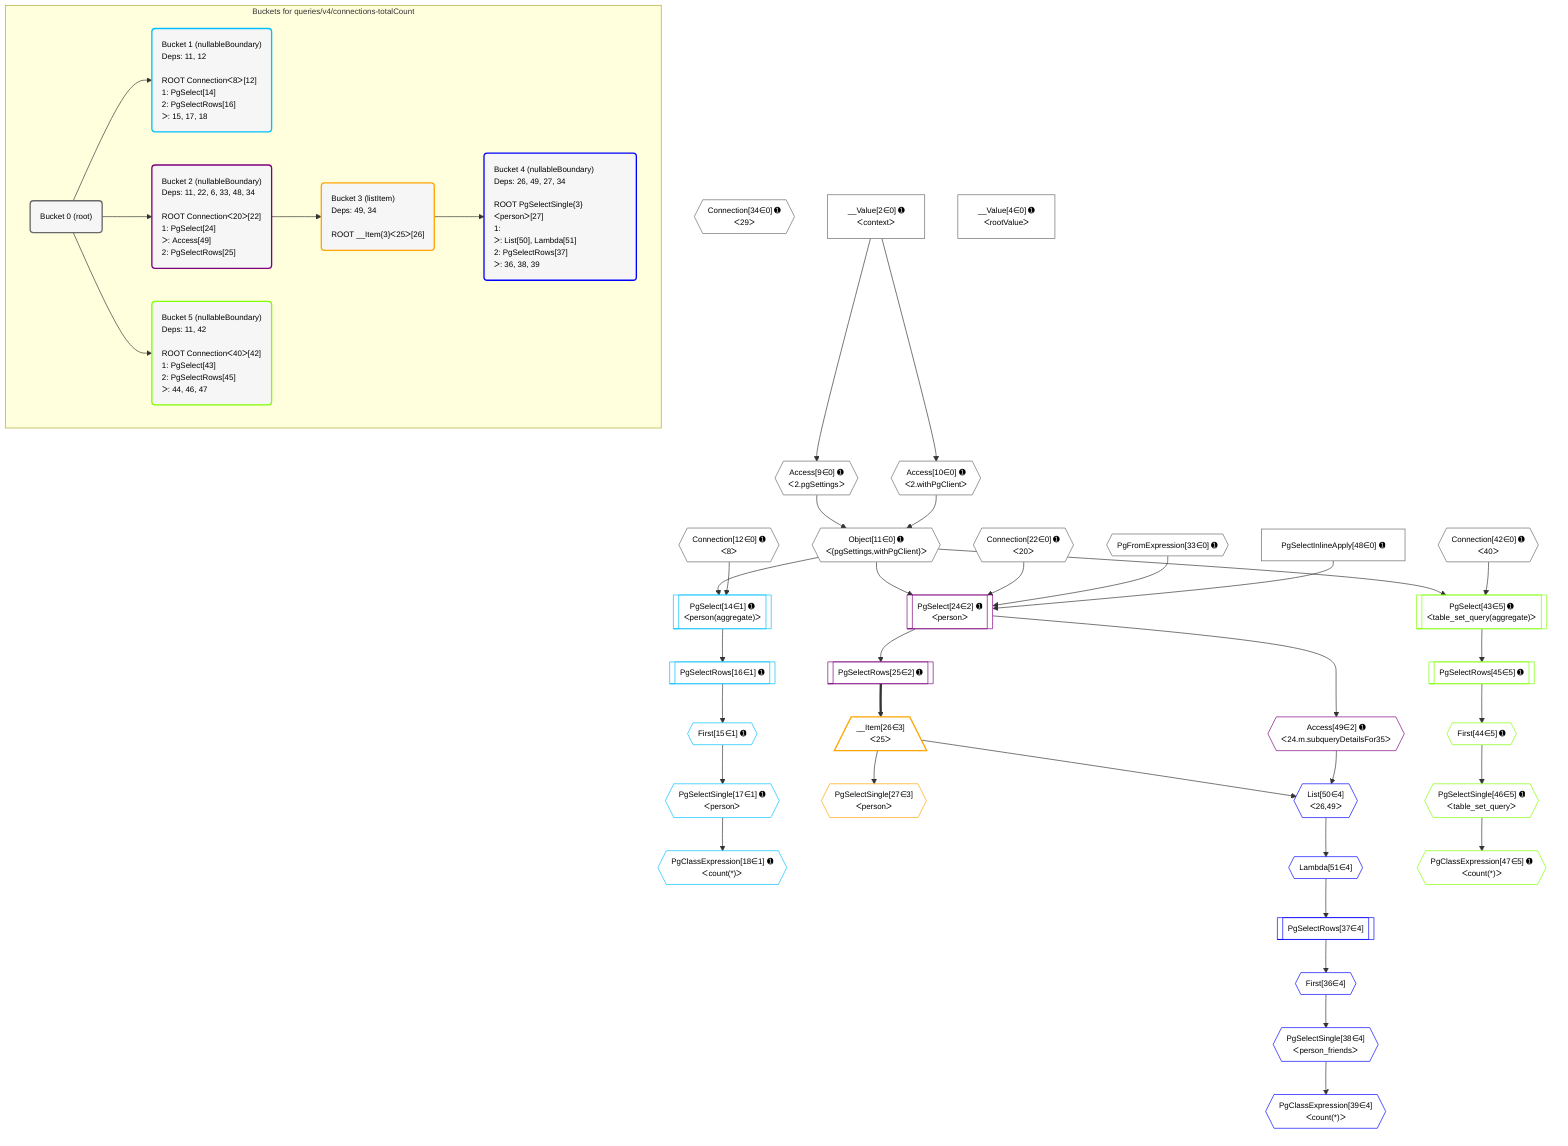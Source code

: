%%{init: {'themeVariables': { 'fontSize': '12px'}}}%%
graph TD
    classDef path fill:#eee,stroke:#000,color:#000
    classDef plan fill:#fff,stroke-width:1px,color:#000
    classDef itemplan fill:#fff,stroke-width:2px,color:#000
    classDef unbatchedplan fill:#dff,stroke-width:1px,color:#000
    classDef sideeffectplan fill:#fcc,stroke-width:2px,color:#000
    classDef bucket fill:#f6f6f6,color:#000,stroke-width:2px,text-align:left


    %% plan dependencies
    Connection12{{"Connection[12∈0] ➊<br />ᐸ8ᐳ"}}:::plan
    Connection22{{"Connection[22∈0] ➊<br />ᐸ20ᐳ"}}:::plan
    Connection34{{"Connection[34∈0] ➊<br />ᐸ29ᐳ"}}:::plan
    Connection42{{"Connection[42∈0] ➊<br />ᐸ40ᐳ"}}:::plan
    Object11{{"Object[11∈0] ➊<br />ᐸ{pgSettings,withPgClient}ᐳ"}}:::plan
    Access9{{"Access[9∈0] ➊<br />ᐸ2.pgSettingsᐳ"}}:::plan
    Access10{{"Access[10∈0] ➊<br />ᐸ2.withPgClientᐳ"}}:::plan
    Access9 & Access10 --> Object11
    __Value2["__Value[2∈0] ➊<br />ᐸcontextᐳ"]:::plan
    __Value2 --> Access9
    __Value2 --> Access10
    __Value4["__Value[4∈0] ➊<br />ᐸrootValueᐳ"]:::plan
    PgFromExpression33{{"PgFromExpression[33∈0] ➊"}}:::plan
    PgSelectInlineApply48["PgSelectInlineApply[48∈0] ➊"]:::plan
    PgSelect14[["PgSelect[14∈1] ➊<br />ᐸperson(aggregate)ᐳ"]]:::plan
    Object11 & Connection12 --> PgSelect14
    First15{{"First[15∈1] ➊"}}:::plan
    PgSelectRows16[["PgSelectRows[16∈1] ➊"]]:::plan
    PgSelectRows16 --> First15
    PgSelect14 --> PgSelectRows16
    PgSelectSingle17{{"PgSelectSingle[17∈1] ➊<br />ᐸpersonᐳ"}}:::plan
    First15 --> PgSelectSingle17
    PgClassExpression18{{"PgClassExpression[18∈1] ➊<br />ᐸcount(*)ᐳ"}}:::plan
    PgSelectSingle17 --> PgClassExpression18
    PgSelect24[["PgSelect[24∈2] ➊<br />ᐸpersonᐳ"]]:::plan
    Object11 & Connection22 & PgFromExpression33 & PgSelectInlineApply48 --> PgSelect24
    PgSelectRows25[["PgSelectRows[25∈2] ➊"]]:::plan
    PgSelect24 --> PgSelectRows25
    Access49{{"Access[49∈2] ➊<br />ᐸ24.m.subqueryDetailsFor35ᐳ"}}:::plan
    PgSelect24 --> Access49
    __Item26[/"__Item[26∈3]<br />ᐸ25ᐳ"\]:::itemplan
    PgSelectRows25 ==> __Item26
    PgSelectSingle27{{"PgSelectSingle[27∈3]<br />ᐸpersonᐳ"}}:::plan
    __Item26 --> PgSelectSingle27
    List50{{"List[50∈4]<br />ᐸ26,49ᐳ"}}:::plan
    __Item26 & Access49 --> List50
    First36{{"First[36∈4]"}}:::plan
    PgSelectRows37[["PgSelectRows[37∈4]"]]:::plan
    PgSelectRows37 --> First36
    Lambda51{{"Lambda[51∈4]"}}:::plan
    Lambda51 --> PgSelectRows37
    PgSelectSingle38{{"PgSelectSingle[38∈4]<br />ᐸperson_friendsᐳ"}}:::plan
    First36 --> PgSelectSingle38
    PgClassExpression39{{"PgClassExpression[39∈4]<br />ᐸcount(*)ᐳ"}}:::plan
    PgSelectSingle38 --> PgClassExpression39
    List50 --> Lambda51
    PgSelect43[["PgSelect[43∈5] ➊<br />ᐸtable_set_query(aggregate)ᐳ"]]:::plan
    Object11 & Connection42 --> PgSelect43
    First44{{"First[44∈5] ➊"}}:::plan
    PgSelectRows45[["PgSelectRows[45∈5] ➊"]]:::plan
    PgSelectRows45 --> First44
    PgSelect43 --> PgSelectRows45
    PgSelectSingle46{{"PgSelectSingle[46∈5] ➊<br />ᐸtable_set_queryᐳ"}}:::plan
    First44 --> PgSelectSingle46
    PgClassExpression47{{"PgClassExpression[47∈5] ➊<br />ᐸcount(*)ᐳ"}}:::plan
    PgSelectSingle46 --> PgClassExpression47

    %% define steps

    subgraph "Buckets for queries/v4/connections-totalCount"
    Bucket0("Bucket 0 (root)"):::bucket
    classDef bucket0 stroke:#696969
    class Bucket0,__Value2,__Value4,Access9,Access10,Object11,Connection12,Connection22,PgFromExpression33,Connection34,Connection42,PgSelectInlineApply48 bucket0
    Bucket1("Bucket 1 (nullableBoundary)<br />Deps: 11, 12<br /><br />ROOT Connectionᐸ8ᐳ[12]<br />1: PgSelect[14]<br />2: PgSelectRows[16]<br />ᐳ: 15, 17, 18"):::bucket
    classDef bucket1 stroke:#00bfff
    class Bucket1,PgSelect14,First15,PgSelectRows16,PgSelectSingle17,PgClassExpression18 bucket1
    Bucket2("Bucket 2 (nullableBoundary)<br />Deps: 11, 22, 6, 33, 48, 34<br /><br />ROOT Connectionᐸ20ᐳ[22]<br />1: PgSelect[24]<br />ᐳ: Access[49]<br />2: PgSelectRows[25]"):::bucket
    classDef bucket2 stroke:#7f007f
    class Bucket2,PgSelect24,PgSelectRows25,Access49 bucket2
    Bucket3("Bucket 3 (listItem)<br />Deps: 49, 34<br /><br />ROOT __Item{3}ᐸ25ᐳ[26]"):::bucket
    classDef bucket3 stroke:#ffa500
    class Bucket3,__Item26,PgSelectSingle27 bucket3
    Bucket4("Bucket 4 (nullableBoundary)<br />Deps: 26, 49, 27, 34<br /><br />ROOT PgSelectSingle{3}ᐸpersonᐳ[27]<br />1: <br />ᐳ: List[50], Lambda[51]<br />2: PgSelectRows[37]<br />ᐳ: 36, 38, 39"):::bucket
    classDef bucket4 stroke:#0000ff
    class Bucket4,First36,PgSelectRows37,PgSelectSingle38,PgClassExpression39,List50,Lambda51 bucket4
    Bucket5("Bucket 5 (nullableBoundary)<br />Deps: 11, 42<br /><br />ROOT Connectionᐸ40ᐳ[42]<br />1: PgSelect[43]<br />2: PgSelectRows[45]<br />ᐳ: 44, 46, 47"):::bucket
    classDef bucket5 stroke:#7fff00
    class Bucket5,PgSelect43,First44,PgSelectRows45,PgSelectSingle46,PgClassExpression47 bucket5
    Bucket0 --> Bucket1 & Bucket2 & Bucket5
    Bucket2 --> Bucket3
    Bucket3 --> Bucket4
    end